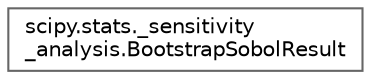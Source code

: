 digraph "Graphical Class Hierarchy"
{
 // LATEX_PDF_SIZE
  bgcolor="transparent";
  edge [fontname=Helvetica,fontsize=10,labelfontname=Helvetica,labelfontsize=10];
  node [fontname=Helvetica,fontsize=10,shape=box,height=0.2,width=0.4];
  rankdir="LR";
  Node0 [id="Node000000",label="scipy.stats._sensitivity\l_analysis.BootstrapSobolResult",height=0.2,width=0.4,color="grey40", fillcolor="white", style="filled",URL="$db/def/classscipy_1_1stats_1_1__sensitivity__analysis_1_1BootstrapSobolResult.html",tooltip=" "];
}
